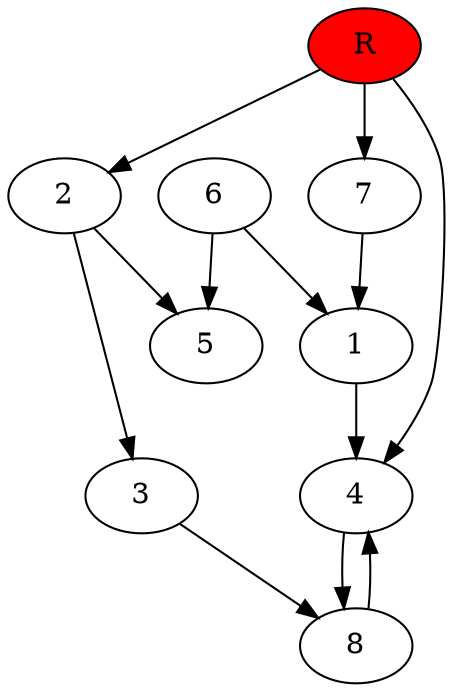digraph prb42976 {
	1
	2
	3
	4
	5
	6
	7
	8
	R [fillcolor="#ff0000" style=filled]
	1 -> 4
	2 -> 3
	2 -> 5
	3 -> 8
	4 -> 8
	6 -> 1
	6 -> 5
	7 -> 1
	8 -> 4
	R -> 2
	R -> 4
	R -> 7
}
